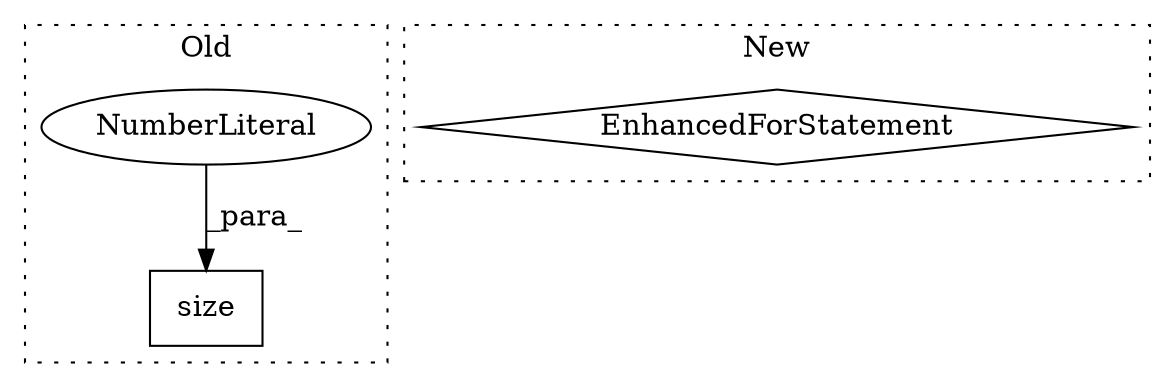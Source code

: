 digraph G {
subgraph cluster0 {
1 [label="size" a="32" s="4754,4760" l="5,1" shape="box"];
3 [label="NumberLiteral" a="34" s="4759" l="1" shape="ellipse"];
label = "Old";
style="dotted";
}
subgraph cluster1 {
2 [label="EnhancedForStatement" a="70" s="6298,6528" l="88,3" shape="diamond"];
label = "New";
style="dotted";
}
3 -> 1 [label="_para_"];
}